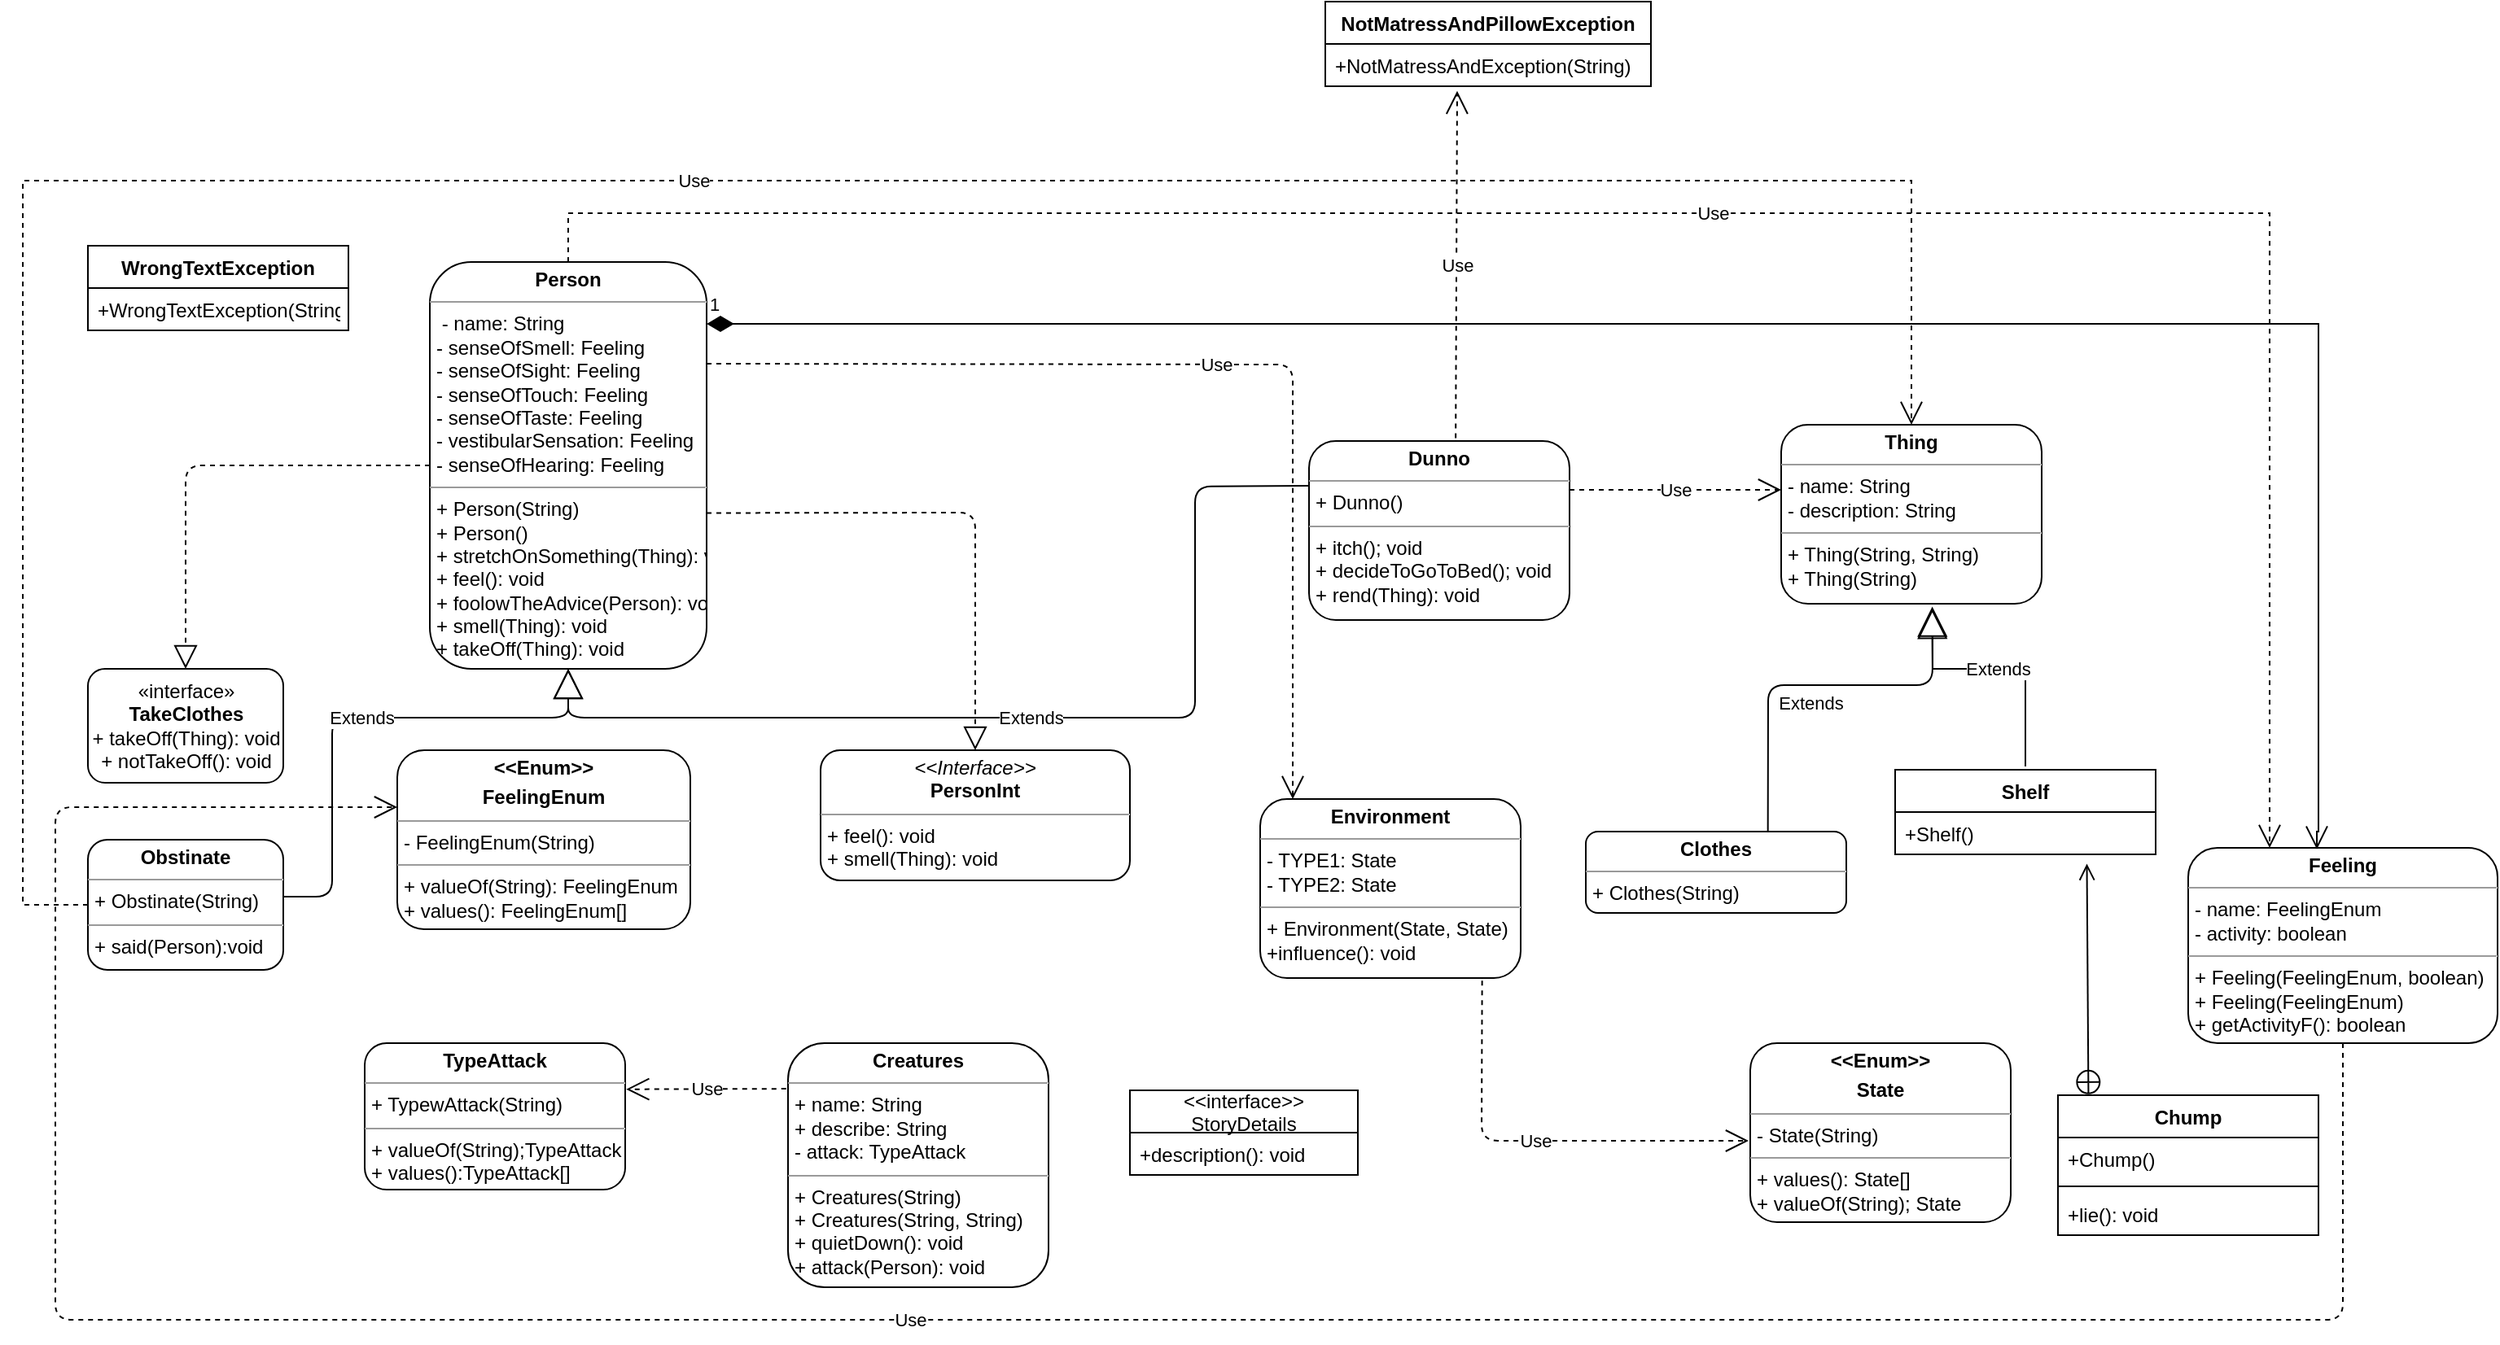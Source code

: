 <mxfile version="20.8.4" type="device"><diagram id="g1TaxrxV51VkvcF0wqYm" name="Страница 1"><mxGraphModel dx="575" dy="761" grid="1" gridSize="10" guides="1" tooltips="1" connect="1" arrows="1" fold="1" page="1" pageScale="1" pageWidth="827" pageHeight="1169" math="0" shadow="0"><root><mxCell id="0"/><mxCell id="1" parent="0"/><mxCell id="bK07VkHn6hKmUZx_CJN6-1" value="&lt;p style=&quot;margin:0px;margin-top:4px;text-align:center;&quot;&gt;&lt;b&gt;Person&lt;/b&gt;&lt;/p&gt;&lt;hr size=&quot;1&quot;&gt;&lt;p style=&quot;margin:0px;margin-left:4px;&quot;&gt;&amp;nbsp;- name: String&lt;/p&gt;&lt;p style=&quot;margin:0px;margin-left:4px;&quot;&gt;- senseOfSmell: Feeling&lt;/p&gt;&lt;p style=&quot;margin:0px;margin-left:4px;&quot;&gt;- senseOfSight: Feeling&lt;/p&gt;&lt;p style=&quot;margin:0px;margin-left:4px;&quot;&gt;- senseOfTouch: Feeling&lt;/p&gt;&lt;p style=&quot;margin:0px;margin-left:4px;&quot;&gt;- senseOfTaste: Feeling&lt;/p&gt;&lt;p style=&quot;margin:0px;margin-left:4px;&quot;&gt;- vestibularSensation: Feeling&lt;/p&gt;&lt;p style=&quot;margin:0px;margin-left:4px;&quot;&gt;- senseOfHearing: Feeling&lt;/p&gt;&lt;hr size=&quot;1&quot;&gt;&lt;p style=&quot;margin:0px;margin-left:4px;&quot;&gt;+ Person(String)&lt;/p&gt;&lt;p style=&quot;margin:0px;margin-left:4px;&quot;&gt;+ Person()&lt;/p&gt;&lt;p style=&quot;margin:0px;margin-left:4px;&quot;&gt;+ stretchOnSomething(Thing): void&lt;/p&gt;&lt;p style=&quot;margin:0px;margin-left:4px;&quot;&gt;+ feel(): void&lt;/p&gt;&lt;p style=&quot;margin:0px;margin-left:4px;&quot;&gt;+ foolowTheAdvice(Person): void&lt;/p&gt;&lt;p style=&quot;margin:0px;margin-left:4px;&quot;&gt;+ smell(Thing): void&lt;/p&gt;&lt;p style=&quot;margin:0px;margin-left:4px;&quot;&gt;+ takeOff(Thing): void&lt;/p&gt;" style="verticalAlign=top;align=left;overflow=fill;fontSize=12;fontFamily=Helvetica;html=1;rounded=1;" parent="1" vertex="1"><mxGeometry x="270" y="230" width="170" height="250" as="geometry"/></mxCell><mxCell id="bK07VkHn6hKmUZx_CJN6-2" value="«interface»&lt;br&gt;&lt;b&gt;TakeClothes&lt;br&gt;&lt;/b&gt;+ takeOff(Thing): void&lt;br&gt;+ notTakeOff(): void" style="html=1;rounded=1;" parent="1" vertex="1"><mxGeometry x="60" y="480" width="120" height="70" as="geometry"/></mxCell><mxCell id="bK07VkHn6hKmUZx_CJN6-3" value="&lt;p style=&quot;margin:0px;margin-top:4px;text-align:center;&quot;&gt;&lt;b&gt;Obstinate&lt;/b&gt;&lt;/p&gt;&lt;hr size=&quot;1&quot;&gt;&lt;p style=&quot;margin:0px;margin-left:4px;&quot;&gt;+ Obstinate(String)&lt;/p&gt;&lt;hr size=&quot;1&quot;&gt;&lt;p style=&quot;margin:0px;margin-left:4px;&quot;&gt;+ said(Person):void&lt;/p&gt;" style="verticalAlign=top;align=left;overflow=fill;fontSize=12;fontFamily=Helvetica;html=1;rounded=1;" parent="1" vertex="1"><mxGeometry x="60" y="585" width="120" height="80" as="geometry"/></mxCell><mxCell id="bK07VkHn6hKmUZx_CJN6-4" value="&lt;p style=&quot;margin:0px;margin-top:4px;text-align:center;&quot;&gt;&lt;b&gt;&amp;lt;&amp;lt;Enum&amp;gt;&amp;gt;&lt;/b&gt;&lt;/p&gt;&lt;p style=&quot;margin:0px;margin-top:4px;text-align:center;&quot;&gt;&lt;b&gt;FeelingEnum&lt;/b&gt;&lt;/p&gt;&lt;hr size=&quot;1&quot;&gt;&lt;p style=&quot;margin:0px;margin-left:4px;&quot;&gt;- FeelingEnum(String)&lt;/p&gt;&lt;hr size=&quot;1&quot;&gt;&lt;p style=&quot;margin:0px;margin-left:4px;&quot;&gt;+ valueOf(String): FeelingEnum&lt;/p&gt;&lt;p style=&quot;margin:0px;margin-left:4px;&quot;&gt;+ values(): FeelingEnum[]&lt;/p&gt;" style="verticalAlign=top;align=left;overflow=fill;fontSize=12;fontFamily=Helvetica;html=1;rounded=1;" parent="1" vertex="1"><mxGeometry x="250" y="530" width="180" height="110" as="geometry"/></mxCell><mxCell id="bK07VkHn6hKmUZx_CJN6-5" value="&lt;p style=&quot;margin:0px;margin-top:4px;text-align:center;&quot;&gt;&lt;i&gt;&amp;lt;&amp;lt;Interface&amp;gt;&amp;gt;&lt;/i&gt;&lt;br&gt;&lt;b&gt;PersonInt&lt;/b&gt;&lt;/p&gt;&lt;hr size=&quot;1&quot;&gt;&lt;p style=&quot;margin:0px;margin-left:4px;&quot;&gt;+ feel(): void&lt;br&gt;&lt;/p&gt;&lt;p style=&quot;margin:0px;margin-left:4px;&quot;&gt;+ smell(Thing): void&lt;/p&gt;" style="verticalAlign=top;align=left;overflow=fill;fontSize=12;fontFamily=Helvetica;html=1;rounded=1;" parent="1" vertex="1"><mxGeometry x="510" y="530" width="190" height="80" as="geometry"/></mxCell><mxCell id="bK07VkHn6hKmUZx_CJN6-6" value="&lt;p style=&quot;margin:0px;margin-top:4px;text-align:center;&quot;&gt;&lt;b&gt;TypeAttack&lt;/b&gt;&lt;/p&gt;&lt;hr size=&quot;1&quot;&gt;&lt;p style=&quot;margin:0px;margin-left:4px;&quot;&gt;+ TypewAttack(String)&lt;/p&gt;&lt;hr size=&quot;1&quot;&gt;&lt;p style=&quot;margin:0px;margin-left:4px;&quot;&gt;+ valueOf(String);TypeAttack&lt;/p&gt;&lt;p style=&quot;margin:0px;margin-left:4px;&quot;&gt;+ values():TypeAttack[]&lt;/p&gt;" style="verticalAlign=top;align=left;overflow=fill;fontSize=12;fontFamily=Helvetica;html=1;rounded=1;" parent="1" vertex="1"><mxGeometry x="230" y="710" width="160" height="90" as="geometry"/></mxCell><mxCell id="bK07VkHn6hKmUZx_CJN6-7" value="&lt;p style=&quot;margin:0px;margin-top:4px;text-align:center;&quot;&gt;&lt;b&gt;Creatures&lt;/b&gt;&lt;/p&gt;&lt;hr size=&quot;1&quot;&gt;&lt;p style=&quot;margin:0px;margin-left:4px;&quot;&gt;+ name: String&lt;/p&gt;&lt;p style=&quot;margin:0px;margin-left:4px;&quot;&gt;+ describe: String&lt;/p&gt;&lt;p style=&quot;margin:0px;margin-left:4px;&quot;&gt;- attack: TypeAttack&lt;/p&gt;&lt;hr size=&quot;1&quot;&gt;&lt;p style=&quot;margin:0px;margin-left:4px;&quot;&gt;+ Creatures(String)&lt;/p&gt;&lt;p style=&quot;margin:0px;margin-left:4px;&quot;&gt;+ Creatures(String, String)&lt;/p&gt;&lt;p style=&quot;margin:0px;margin-left:4px;&quot;&gt;+ quietDown(): void&lt;/p&gt;&lt;p style=&quot;margin:0px;margin-left:4px;&quot;&gt;+ attack(Person): void&lt;/p&gt;" style="verticalAlign=top;align=left;overflow=fill;fontSize=12;fontFamily=Helvetica;html=1;rounded=1;" parent="1" vertex="1"><mxGeometry x="490" y="710" width="160" height="150" as="geometry"/></mxCell><mxCell id="bK07VkHn6hKmUZx_CJN6-9" value="&lt;p style=&quot;margin:0px;margin-top:4px;text-align:center;&quot;&gt;&lt;b&gt;Environment&lt;/b&gt;&lt;/p&gt;&lt;hr size=&quot;1&quot;&gt;&lt;p style=&quot;margin:0px;margin-left:4px;&quot;&gt;- TYPE1: State&lt;/p&gt;&lt;p style=&quot;margin:0px;margin-left:4px;&quot;&gt;- TYPE2: State&lt;/p&gt;&lt;hr size=&quot;1&quot;&gt;&lt;p style=&quot;margin:0px;margin-left:4px;&quot;&gt;+ Environment(State, State)&lt;/p&gt;&lt;p style=&quot;margin:0px;margin-left:4px;&quot;&gt;+influence(): void&lt;/p&gt;" style="verticalAlign=top;align=left;overflow=fill;fontSize=12;fontFamily=Helvetica;html=1;rounded=1;" parent="1" vertex="1"><mxGeometry x="780" y="560" width="160" height="110" as="geometry"/></mxCell><mxCell id="bK07VkHn6hKmUZx_CJN6-10" value="&lt;p style=&quot;margin:0px;margin-top:4px;text-align:center;&quot;&gt;&lt;b&gt;Dunno&lt;/b&gt;&lt;/p&gt;&lt;hr size=&quot;1&quot;&gt;&lt;p style=&quot;margin:0px;margin-left:4px;&quot;&gt;+ Dunno()&lt;/p&gt;&lt;hr size=&quot;1&quot;&gt;&lt;p style=&quot;margin:0px;margin-left:4px;&quot;&gt;+ itch(); void&lt;/p&gt;&lt;p style=&quot;margin:0px;margin-left:4px;&quot;&gt;+ decideToGoToBed(); void&lt;/p&gt;&lt;p style=&quot;margin:0px;margin-left:4px;&quot;&gt;+ rend(Thing): void&lt;/p&gt;" style="verticalAlign=top;align=left;overflow=fill;fontSize=12;fontFamily=Helvetica;html=1;rounded=1;" parent="1" vertex="1"><mxGeometry x="810" y="340" width="160" height="110" as="geometry"/></mxCell><mxCell id="bK07VkHn6hKmUZx_CJN6-13" value="&lt;p style=&quot;margin:0px;margin-top:4px;text-align:center;&quot;&gt;&lt;b&gt;Thing&lt;/b&gt;&lt;/p&gt;&lt;hr size=&quot;1&quot;&gt;&lt;p style=&quot;margin:0px;margin-left:4px;&quot;&gt;- name: String&lt;/p&gt;&lt;p style=&quot;margin:0px;margin-left:4px;&quot;&gt;- description: String&lt;/p&gt;&lt;hr size=&quot;1&quot;&gt;&lt;p style=&quot;margin:0px;margin-left:4px;&quot;&gt;+ Thing(String, String)&lt;/p&gt;&lt;p style=&quot;margin:0px;margin-left:4px;&quot;&gt;+ Thing(String)&lt;/p&gt;&lt;p style=&quot;margin:0px;margin-left:4px;&quot;&gt;&lt;br&gt;&lt;/p&gt;&lt;p style=&quot;margin:0px;margin-left:4px;&quot;&gt;&lt;br&gt;&lt;/p&gt;" style="verticalAlign=top;align=left;overflow=fill;fontSize=12;fontFamily=Helvetica;html=1;rounded=1;" parent="1" vertex="1"><mxGeometry x="1100" y="330" width="160" height="110" as="geometry"/></mxCell><mxCell id="bK07VkHn6hKmUZx_CJN6-14" value="&lt;p style=&quot;margin:0px;margin-top:4px;text-align:center;&quot;&gt;&lt;b&gt;Clothes&lt;/b&gt;&lt;/p&gt;&lt;hr size=&quot;1&quot;&gt;&lt;p style=&quot;margin:0px;margin-left:4px;&quot;&gt;+ Clothes(String)&lt;/p&gt;" style="verticalAlign=top;align=left;overflow=fill;fontSize=12;fontFamily=Helvetica;html=1;rounded=1;" parent="1" vertex="1"><mxGeometry x="980" y="580" width="160" height="50" as="geometry"/></mxCell><mxCell id="bK07VkHn6hKmUZx_CJN6-15" value="&lt;p style=&quot;margin:0px;margin-top:4px;text-align:center;&quot;&gt;&lt;b&gt;&amp;lt;&amp;lt;Enum&amp;gt;&amp;gt;&lt;/b&gt;&lt;/p&gt;&lt;p style=&quot;margin:0px;margin-top:4px;text-align:center;&quot;&gt;&lt;b&gt;State&lt;/b&gt;&lt;/p&gt;&lt;hr size=&quot;1&quot;&gt;&lt;p style=&quot;margin:0px;margin-left:4px;&quot;&gt;- State(String)&lt;/p&gt;&lt;hr size=&quot;1&quot;&gt;&lt;p style=&quot;margin:0px;margin-left:4px;&quot;&gt;+ values(): State[]&lt;/p&gt;&lt;p style=&quot;margin:0px;margin-left:4px;&quot;&gt;+ valueOf(String); State&lt;/p&gt;" style="verticalAlign=top;align=left;overflow=fill;fontSize=12;fontFamily=Helvetica;html=1;rounded=1;" parent="1" vertex="1"><mxGeometry x="1081" y="710" width="160" height="110" as="geometry"/></mxCell><mxCell id="bK07VkHn6hKmUZx_CJN6-17" value="Extends" style="endArrow=block;endSize=16;endFill=0;html=1;rounded=1;entryX=0.5;entryY=1;entryDx=0;entryDy=0;" parent="1" target="bK07VkHn6hKmUZx_CJN6-1" edge="1"><mxGeometry width="160" relative="1" as="geometry"><mxPoint x="180" y="620" as="sourcePoint"/><mxPoint x="430" y="640" as="targetPoint"/><Array as="points"><mxPoint x="210" y="620"/><mxPoint x="210" y="510"/><mxPoint x="355" y="510"/></Array></mxGeometry></mxCell><mxCell id="bK07VkHn6hKmUZx_CJN6-19" value="Extends" style="endArrow=block;endSize=16;endFill=0;html=1;rounded=1;entryX=0.5;entryY=1;entryDx=0;entryDy=0;exitX=0;exitY=0.25;exitDx=0;exitDy=0;" parent="1" source="bK07VkHn6hKmUZx_CJN6-10" target="bK07VkHn6hKmUZx_CJN6-1" edge="1"><mxGeometry width="160" relative="1" as="geometry"><mxPoint x="730" y="510" as="sourcePoint"/><mxPoint x="430" y="640" as="targetPoint"/><Array as="points"><mxPoint x="740" y="368"/><mxPoint x="740" y="510"/><mxPoint x="355" y="510"/></Array></mxGeometry></mxCell><mxCell id="bK07VkHn6hKmUZx_CJN6-20" value="" style="endArrow=block;dashed=1;endFill=0;endSize=12;html=1;rounded=1;entryX=0.5;entryY=0;entryDx=0;entryDy=0;" parent="1" target="bK07VkHn6hKmUZx_CJN6-5" edge="1"><mxGeometry width="160" relative="1" as="geometry"><mxPoint x="440" y="384.23" as="sourcePoint"/><mxPoint x="600" y="384.23" as="targetPoint"/><Array as="points"><mxPoint x="605" y="384"/></Array></mxGeometry></mxCell><mxCell id="bK07VkHn6hKmUZx_CJN6-21" value="" style="endArrow=block;dashed=1;endFill=0;endSize=12;html=1;rounded=1;exitX=0;exitY=0.5;exitDx=0;exitDy=0;entryX=0.5;entryY=0;entryDx=0;entryDy=0;" parent="1" source="bK07VkHn6hKmUZx_CJN6-1" target="bK07VkHn6hKmUZx_CJN6-2" edge="1"><mxGeometry width="160" relative="1" as="geometry"><mxPoint x="270" y="640" as="sourcePoint"/><mxPoint x="430" y="640" as="targetPoint"/><Array as="points"><mxPoint x="120" y="355"/></Array></mxGeometry></mxCell><mxCell id="bK07VkHn6hKmUZx_CJN6-25" value="Use" style="endArrow=open;endSize=12;dashed=1;html=1;rounded=1;exitX=-0.007;exitY=0.187;exitDx=0;exitDy=0;entryX=1.004;entryY=0.315;entryDx=0;entryDy=0;exitPerimeter=0;entryPerimeter=0;" parent="1" source="bK07VkHn6hKmUZx_CJN6-7" target="bK07VkHn6hKmUZx_CJN6-6" edge="1"><mxGeometry width="160" relative="1" as="geometry"><mxPoint x="390" y="764" as="sourcePoint"/><mxPoint x="400" y="750" as="targetPoint"/></mxGeometry></mxCell><mxCell id="bK07VkHn6hKmUZx_CJN6-28" value="Use" style="endArrow=open;endSize=12;dashed=1;html=1;rounded=1;exitX=0.852;exitY=1.015;exitDx=0;exitDy=0;exitPerimeter=0;" parent="1" source="bK07VkHn6hKmUZx_CJN6-9" edge="1"><mxGeometry width="160" relative="1" as="geometry"><mxPoint x="850" y="640" as="sourcePoint"/><mxPoint x="1080" y="770" as="targetPoint"/><Array as="points"><mxPoint x="916" y="770"/></Array></mxGeometry></mxCell><mxCell id="bK07VkHn6hKmUZx_CJN6-29" value="Extends" style="endArrow=block;endSize=16;endFill=0;html=1;rounded=1;entryX=0.58;entryY=1.028;entryDx=0;entryDy=0;entryPerimeter=0;exitX=0.699;exitY=0;exitDx=0;exitDy=0;exitPerimeter=0;" parent="1" source="bK07VkHn6hKmUZx_CJN6-14" target="bK07VkHn6hKmUZx_CJN6-13" edge="1"><mxGeometry x="-0.026" y="-11" width="160" relative="1" as="geometry"><mxPoint x="1193" y="580" as="sourcePoint"/><mxPoint x="1070" y="640" as="targetPoint"/><Array as="points"><mxPoint x="1092" y="490"/><mxPoint x="1193" y="490"/></Array><mxPoint as="offset"/></mxGeometry></mxCell><mxCell id="bK07VkHn6hKmUZx_CJN6-30" value="&lt;p style=&quot;margin:0px;margin-top:4px;text-align:center;&quot;&gt;&lt;b&gt;Feeling&lt;/b&gt;&lt;/p&gt;&lt;hr size=&quot;1&quot;&gt;&lt;p style=&quot;margin:0px;margin-left:4px;&quot;&gt;- name: FeelingEnum&lt;/p&gt;&lt;p style=&quot;margin:0px;margin-left:4px;&quot;&gt;- activity: boolean&lt;/p&gt;&lt;hr size=&quot;1&quot;&gt;&lt;p style=&quot;margin:0px;margin-left:4px;&quot;&gt;+ Feeling(FeelingEnum, boolean)&lt;/p&gt;&lt;p style=&quot;margin:0px;margin-left:4px;&quot;&gt;+ Feeling(FeelingEnum)&lt;/p&gt;&lt;p style=&quot;margin:0px;margin-left:4px;&quot;&gt;+ getActivityF(): boolean&lt;/p&gt;" style="verticalAlign=top;align=left;overflow=fill;fontSize=12;fontFamily=Helvetica;html=1;rounded=1;" parent="1" vertex="1"><mxGeometry x="1350" y="590" width="190" height="120" as="geometry"/></mxCell><mxCell id="bK07VkHn6hKmUZx_CJN6-31" value="Use" style="endArrow=open;endSize=12;dashed=1;html=1;rounded=1;exitX=0.5;exitY=1;exitDx=0;exitDy=0;" parent="1" source="bK07VkHn6hKmUZx_CJN6-30" edge="1"><mxGeometry width="160" relative="1" as="geometry"><mxPoint x="1210" y="640" as="sourcePoint"/><mxPoint x="250" y="565" as="targetPoint"/><Array as="points"><mxPoint x="1445" y="880"/><mxPoint x="690" y="880"/><mxPoint x="40" y="880"/><mxPoint x="40" y="565"/></Array></mxGeometry></mxCell><mxCell id="bK07VkHn6hKmUZx_CJN6-32" value="Use" style="endArrow=open;endSize=12;dashed=1;html=1;rounded=1;exitX=1;exitY=0.25;exitDx=0;exitDy=0;" parent="1" source="bK07VkHn6hKmUZx_CJN6-1" edge="1"><mxGeometry width="160" relative="1" as="geometry"><mxPoint x="110" y="320" as="sourcePoint"/><mxPoint x="800" y="560" as="targetPoint"/><Array as="points"><mxPoint x="800" y="293"/></Array></mxGeometry></mxCell><mxCell id="WVPd1ffBT7pRLRkC7scK-1" value="1" style="endArrow=open;html=1;endSize=12;startArrow=diamondThin;startSize=14;startFill=1;edgeStyle=orthogonalEdgeStyle;align=left;verticalAlign=bottom;rounded=0;entryX=0.416;entryY=0.007;entryDx=0;entryDy=0;entryPerimeter=0;" parent="1" target="bK07VkHn6hKmUZx_CJN6-30" edge="1"><mxGeometry x="-1" y="3" relative="1" as="geometry"><mxPoint x="440" y="268" as="sourcePoint"/><mxPoint x="1450" y="580" as="targetPoint"/><Array as="points"><mxPoint x="1430" y="268"/><mxPoint x="1430" y="580"/><mxPoint x="1429" y="580"/></Array></mxGeometry></mxCell><mxCell id="WVPd1ffBT7pRLRkC7scK-3" value="Use" style="endArrow=open;endSize=12;dashed=1;html=1;rounded=0;exitX=0;exitY=0.5;exitDx=0;exitDy=0;entryX=0.5;entryY=0;entryDx=0;entryDy=0;" parent="1" source="bK07VkHn6hKmUZx_CJN6-3" target="bK07VkHn6hKmUZx_CJN6-13" edge="1"><mxGeometry width="160" relative="1" as="geometry"><mxPoint x="170" y="590" as="sourcePoint"/><mxPoint x="540" y="480" as="targetPoint"/><Array as="points"><mxPoint x="20" y="625"/><mxPoint x="20" y="180"/><mxPoint x="1180" y="180"/></Array></mxGeometry></mxCell><mxCell id="WVPd1ffBT7pRLRkC7scK-4" value="Use" style="endArrow=open;endSize=12;dashed=1;html=1;rounded=0;" parent="1" edge="1"><mxGeometry width="160" relative="1" as="geometry"><mxPoint x="970" y="370" as="sourcePoint"/><mxPoint x="1100" y="370" as="targetPoint"/></mxGeometry></mxCell><mxCell id="WVPd1ffBT7pRLRkC7scK-5" value="Use" style="endArrow=open;endSize=12;dashed=1;html=1;rounded=0;exitX=0.5;exitY=0;exitDx=0;exitDy=0;" parent="1" source="bK07VkHn6hKmUZx_CJN6-1" edge="1"><mxGeometry width="160" relative="1" as="geometry"><mxPoint x="410" y="590" as="sourcePoint"/><mxPoint x="1400" y="590" as="targetPoint"/><Array as="points"><mxPoint x="355" y="200"/><mxPoint x="1400" y="200"/></Array></mxGeometry></mxCell><mxCell id="ZyDnAK00iQSqK7iocDl0-1" value="Shelf" style="swimlane;fontStyle=1;align=center;verticalAlign=top;childLayout=stackLayout;horizontal=1;startSize=26;horizontalStack=0;resizeParent=1;resizeParentMax=0;resizeLast=0;collapsible=1;marginBottom=0;" vertex="1" parent="1"><mxGeometry x="1170" y="542" width="160" height="52" as="geometry"/></mxCell><mxCell id="ZyDnAK00iQSqK7iocDl0-2" value="+Shelf()" style="text;strokeColor=none;fillColor=none;align=left;verticalAlign=top;spacingLeft=4;spacingRight=4;overflow=hidden;rotatable=0;points=[[0,0.5],[1,0.5]];portConstraint=eastwest;" vertex="1" parent="ZyDnAK00iQSqK7iocDl0-1"><mxGeometry y="26" width="160" height="26" as="geometry"/></mxCell><mxCell id="ZyDnAK00iQSqK7iocDl0-5" value="Chump" style="swimlane;fontStyle=1;align=center;verticalAlign=top;childLayout=stackLayout;horizontal=1;startSize=26;horizontalStack=0;resizeParent=1;resizeParentMax=0;resizeLast=0;collapsible=1;marginBottom=0;" vertex="1" parent="1"><mxGeometry x="1270" y="742" width="160" height="86" as="geometry"/></mxCell><mxCell id="ZyDnAK00iQSqK7iocDl0-6" value="+Chump()" style="text;strokeColor=none;fillColor=none;align=left;verticalAlign=top;spacingLeft=4;spacingRight=4;overflow=hidden;rotatable=0;points=[[0,0.5],[1,0.5]];portConstraint=eastwest;" vertex="1" parent="ZyDnAK00iQSqK7iocDl0-5"><mxGeometry y="26" width="160" height="26" as="geometry"/></mxCell><mxCell id="ZyDnAK00iQSqK7iocDl0-7" value="" style="line;strokeWidth=1;fillColor=none;align=left;verticalAlign=middle;spacingTop=-1;spacingLeft=3;spacingRight=3;rotatable=0;labelPosition=right;points=[];portConstraint=eastwest;strokeColor=inherit;" vertex="1" parent="ZyDnAK00iQSqK7iocDl0-5"><mxGeometry y="52" width="160" height="8" as="geometry"/></mxCell><mxCell id="ZyDnAK00iQSqK7iocDl0-8" value="+lie(): void" style="text;strokeColor=none;fillColor=none;align=left;verticalAlign=top;spacingLeft=4;spacingRight=4;overflow=hidden;rotatable=0;points=[[0,0.5],[1,0.5]];portConstraint=eastwest;" vertex="1" parent="ZyDnAK00iQSqK7iocDl0-5"><mxGeometry y="60" width="160" height="26" as="geometry"/></mxCell><mxCell id="ZyDnAK00iQSqK7iocDl0-10" value="Extends" style="endArrow=block;endSize=16;endFill=0;html=1;rounded=0;entryX=0.58;entryY=1.016;entryDx=0;entryDy=0;entryPerimeter=0;" edge="1" parent="1" target="bK07VkHn6hKmUZx_CJN6-13"><mxGeometry width="160" relative="1" as="geometry"><mxPoint x="1250" y="540" as="sourcePoint"/><mxPoint x="1190" y="440" as="targetPoint"/><Array as="points"><mxPoint x="1250" y="480"/><mxPoint x="1193" y="480"/></Array></mxGeometry></mxCell><mxCell id="ZyDnAK00iQSqK7iocDl0-11" value="" style="endArrow=open;startArrow=circlePlus;endFill=0;startFill=0;endSize=8;html=1;rounded=0;entryX=0.736;entryY=0.714;entryDx=0;entryDy=0;entryPerimeter=0;exitX=0.117;exitY=-0.001;exitDx=0;exitDy=0;exitPerimeter=0;" edge="1" parent="1" source="ZyDnAK00iQSqK7iocDl0-5"><mxGeometry width="160" relative="1" as="geometry"><mxPoint x="1290" y="740" as="sourcePoint"/><mxPoint x="1287.76" y="599.712" as="targetPoint"/></mxGeometry></mxCell><mxCell id="ZyDnAK00iQSqK7iocDl0-12" value="&lt;&lt;interface&gt;&gt;&#10;StoryDetails" style="swimlane;fontStyle=0;childLayout=stackLayout;horizontal=1;startSize=26;fillColor=none;horizontalStack=0;resizeParent=1;resizeParentMax=0;resizeLast=0;collapsible=1;marginBottom=0;" vertex="1" parent="1"><mxGeometry x="700" y="739" width="140" height="52" as="geometry"/></mxCell><mxCell id="ZyDnAK00iQSqK7iocDl0-13" value="+description(): void" style="text;strokeColor=none;fillColor=none;align=left;verticalAlign=top;spacingLeft=4;spacingRight=4;overflow=hidden;rotatable=0;points=[[0,0.5],[1,0.5]];portConstraint=eastwest;" vertex="1" parent="ZyDnAK00iQSqK7iocDl0-12"><mxGeometry y="26" width="140" height="26" as="geometry"/></mxCell><mxCell id="ZyDnAK00iQSqK7iocDl0-20" value="WrongTextException" style="swimlane;fontStyle=1;align=center;verticalAlign=top;childLayout=stackLayout;horizontal=1;startSize=26;horizontalStack=0;resizeParent=1;resizeParentMax=0;resizeLast=0;collapsible=1;marginBottom=0;" vertex="1" parent="1"><mxGeometry x="60" y="220" width="160" height="52" as="geometry"/></mxCell><mxCell id="ZyDnAK00iQSqK7iocDl0-21" value="+WrongTextException(String)" style="text;strokeColor=none;fillColor=none;align=left;verticalAlign=top;spacingLeft=4;spacingRight=4;overflow=hidden;rotatable=0;points=[[0,0.5],[1,0.5]];portConstraint=eastwest;" vertex="1" parent="ZyDnAK00iQSqK7iocDl0-20"><mxGeometry y="26" width="160" height="26" as="geometry"/></mxCell><mxCell id="ZyDnAK00iQSqK7iocDl0-28" value="NotMatressAndPillowException" style="swimlane;fontStyle=1;align=center;verticalAlign=top;childLayout=stackLayout;horizontal=1;startSize=26;horizontalStack=0;resizeParent=1;resizeParentMax=0;resizeLast=0;collapsible=1;marginBottom=0;" vertex="1" parent="1"><mxGeometry x="820" y="70" width="200" height="52" as="geometry"/></mxCell><mxCell id="ZyDnAK00iQSqK7iocDl0-29" value="+NotMatressAndException(String)" style="text;strokeColor=none;fillColor=none;align=left;verticalAlign=top;spacingLeft=4;spacingRight=4;overflow=hidden;rotatable=0;points=[[0,0.5],[1,0.5]];portConstraint=eastwest;" vertex="1" parent="ZyDnAK00iQSqK7iocDl0-28"><mxGeometry y="26" width="200" height="26" as="geometry"/></mxCell><mxCell id="ZyDnAK00iQSqK7iocDl0-34" value="Use" style="endArrow=open;endSize=12;dashed=1;html=1;rounded=0;entryX=0.405;entryY=1.111;entryDx=0;entryDy=0;entryPerimeter=0;exitX=0.563;exitY=-0.016;exitDx=0;exitDy=0;exitPerimeter=0;" edge="1" parent="1" source="bK07VkHn6hKmUZx_CJN6-10" target="ZyDnAK00iQSqK7iocDl0-29"><mxGeometry width="160" relative="1" as="geometry"><mxPoint x="730" y="310" as="sourcePoint"/><mxPoint x="890" y="310" as="targetPoint"/></mxGeometry></mxCell></root></mxGraphModel></diagram></mxfile>